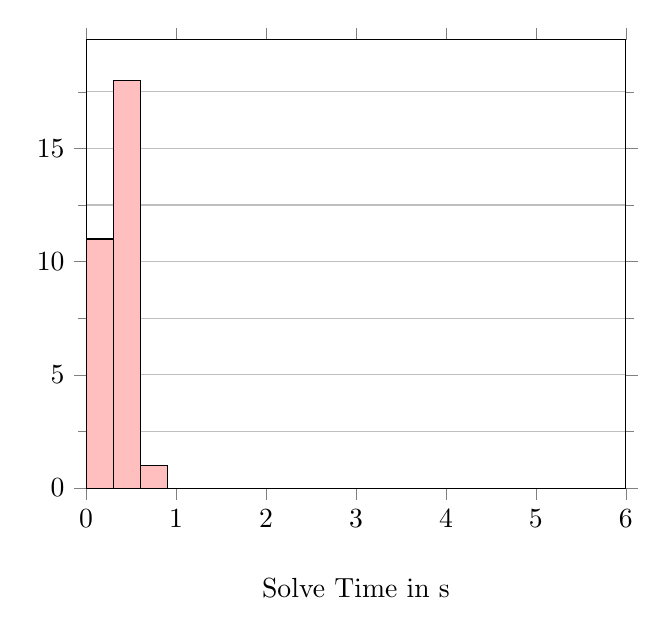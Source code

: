 \begin{tikzpicture}
\begin{axis}[grid=both, minor y tick num=1, yminorgrids=true, tick align=outside, x label style={at={(axis description cs:0.5,-0.18)},anchor=north}, y label style={at={(axis description cs:-0.18,0.5)},rotate=0,anchor=south}, xlabel={Solve Time in s}, xmajorgrids={false}, xmin={0.0}, xmax={6.0}, ymin={0.0}]
    \addplot[ybar interval, mark=none, fill=red!25]
        table[row sep={\\}]
        {
            \\
            0.0  11.0  \\
            0.3  18.0  \\
            0.6  1.0  \\
            0.9  0.0  \\
            1.2  0.0  \\
            1.5  0.0  \\
            1.8  0.0  \\
            2.1  0.0  \\
            2.4  0.0  \\
            2.7  0.0  \\
            3.0  0.0  \\
            3.3  0.0  \\
            3.6  0.0  \\
            3.9  0.0  \\
            4.2  0.0  \\
            4.5  0.0  \\
            4.8  0.0  \\
            5.1  0.0  \\
            5.4  0.0  \\
            5.7  0.0  \\
            6.0  0.0  \\
        }
        ;
\end{axis}
\end{tikzpicture}
